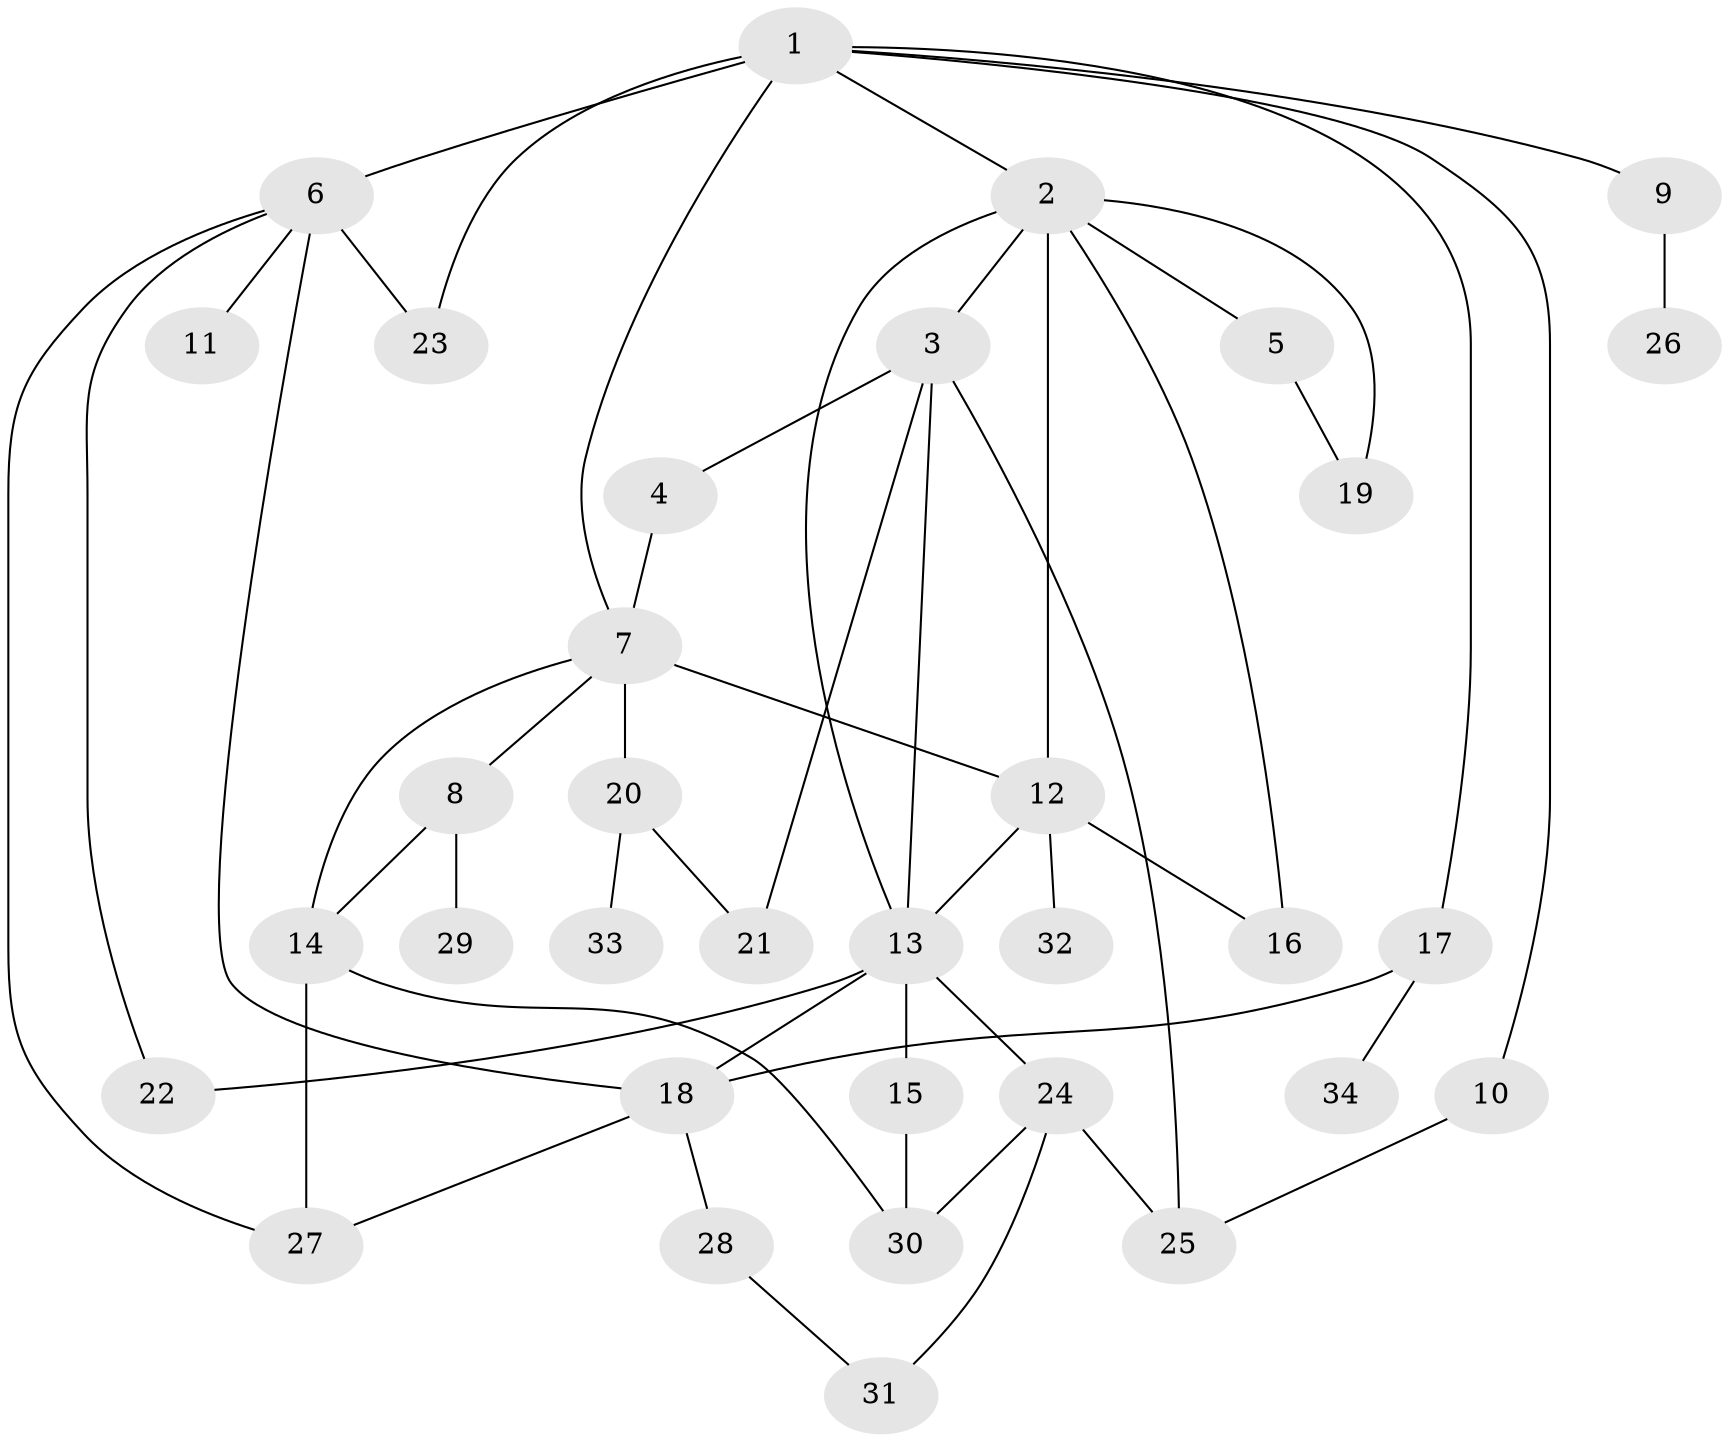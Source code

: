 // original degree distribution, {8: 0.029411764705882353, 4: 0.17647058823529413, 6: 0.029411764705882353, 5: 0.04411764705882353, 3: 0.20588235294117646, 1: 0.3382352941176471, 2: 0.17647058823529413}
// Generated by graph-tools (version 1.1) at 2025/34/03/09/25 02:34:06]
// undirected, 34 vertices, 52 edges
graph export_dot {
graph [start="1"]
  node [color=gray90,style=filled];
  1;
  2;
  3;
  4;
  5;
  6;
  7;
  8;
  9;
  10;
  11;
  12;
  13;
  14;
  15;
  16;
  17;
  18;
  19;
  20;
  21;
  22;
  23;
  24;
  25;
  26;
  27;
  28;
  29;
  30;
  31;
  32;
  33;
  34;
  1 -- 2 [weight=1.0];
  1 -- 6 [weight=2.0];
  1 -- 7 [weight=1.0];
  1 -- 9 [weight=1.0];
  1 -- 10 [weight=1.0];
  1 -- 17 [weight=1.0];
  1 -- 23 [weight=1.0];
  2 -- 3 [weight=1.0];
  2 -- 5 [weight=1.0];
  2 -- 12 [weight=2.0];
  2 -- 13 [weight=1.0];
  2 -- 16 [weight=1.0];
  2 -- 19 [weight=1.0];
  3 -- 4 [weight=1.0];
  3 -- 13 [weight=1.0];
  3 -- 21 [weight=1.0];
  3 -- 25 [weight=1.0];
  4 -- 7 [weight=3.0];
  5 -- 19 [weight=2.0];
  6 -- 11 [weight=1.0];
  6 -- 18 [weight=1.0];
  6 -- 22 [weight=1.0];
  6 -- 23 [weight=1.0];
  6 -- 27 [weight=1.0];
  7 -- 8 [weight=1.0];
  7 -- 12 [weight=1.0];
  7 -- 14 [weight=2.0];
  7 -- 20 [weight=1.0];
  8 -- 14 [weight=1.0];
  8 -- 29 [weight=1.0];
  9 -- 26 [weight=1.0];
  10 -- 25 [weight=2.0];
  12 -- 13 [weight=1.0];
  12 -- 16 [weight=1.0];
  12 -- 32 [weight=1.0];
  13 -- 15 [weight=1.0];
  13 -- 18 [weight=1.0];
  13 -- 22 [weight=1.0];
  13 -- 24 [weight=1.0];
  14 -- 27 [weight=1.0];
  14 -- 30 [weight=1.0];
  15 -- 30 [weight=1.0];
  17 -- 18 [weight=2.0];
  17 -- 34 [weight=1.0];
  18 -- 27 [weight=1.0];
  18 -- 28 [weight=1.0];
  20 -- 21 [weight=1.0];
  20 -- 33 [weight=1.0];
  24 -- 25 [weight=1.0];
  24 -- 30 [weight=1.0];
  24 -- 31 [weight=1.0];
  28 -- 31 [weight=1.0];
}
